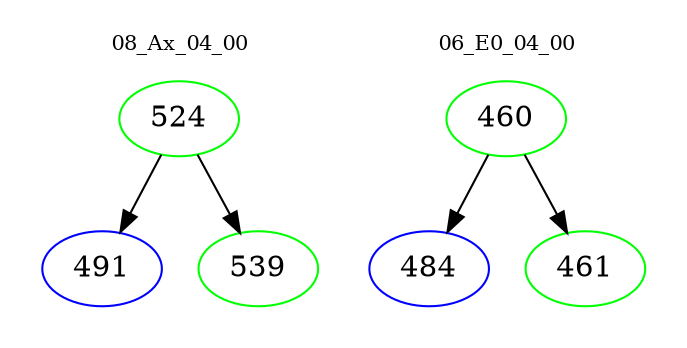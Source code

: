 digraph{
subgraph cluster_0 {
color = white
label = "08_Ax_04_00";
fontsize=10;
T0_524 [label="524", color="green"]
T0_524 -> T0_491 [color="black"]
T0_491 [label="491", color="blue"]
T0_524 -> T0_539 [color="black"]
T0_539 [label="539", color="green"]
}
subgraph cluster_1 {
color = white
label = "06_E0_04_00";
fontsize=10;
T1_460 [label="460", color="green"]
T1_460 -> T1_484 [color="black"]
T1_484 [label="484", color="blue"]
T1_460 -> T1_461 [color="black"]
T1_461 [label="461", color="green"]
}
}
